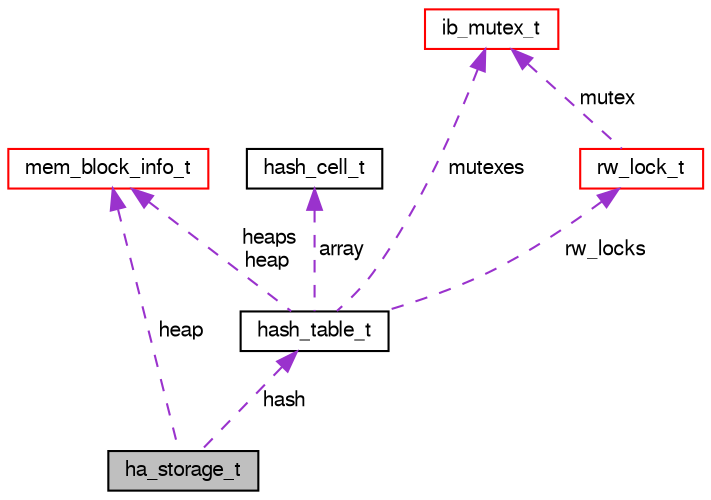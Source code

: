 digraph "ha_storage_t"
{
  bgcolor="transparent";
  edge [fontname="FreeSans",fontsize="10",labelfontname="FreeSans",labelfontsize="10"];
  node [fontname="FreeSans",fontsize="10",shape=record];
  Node1 [label="ha_storage_t",height=0.2,width=0.4,color="black", fillcolor="grey75", style="filled" fontcolor="black"];
  Node2 -> Node1 [dir="back",color="darkorchid3",fontsize="10",style="dashed",label=" hash" ,fontname="FreeSans"];
  Node2 [label="hash_table_t",height=0.2,width=0.4,color="black",URL="$structhash__table__t.html"];
  Node3 -> Node2 [dir="back",color="darkorchid3",fontsize="10",style="dashed",label=" heaps\nheap" ,fontname="FreeSans"];
  Node3 [label="mem_block_info_t",height=0.2,width=0.4,color="red",URL="$structmem__block__info__t.html"];
  Node4 -> Node2 [dir="back",color="darkorchid3",fontsize="10",style="dashed",label=" array" ,fontname="FreeSans"];
  Node4 [label="hash_cell_t",height=0.2,width=0.4,color="black",URL="$structhash__cell__t.html"];
  Node5 -> Node2 [dir="back",color="darkorchid3",fontsize="10",style="dashed",label=" mutexes" ,fontname="FreeSans"];
  Node5 [label="ib_mutex_t",height=0.2,width=0.4,color="red",URL="$structib__mutex__t.html"];
  Node6 -> Node2 [dir="back",color="darkorchid3",fontsize="10",style="dashed",label=" rw_locks" ,fontname="FreeSans"];
  Node6 [label="rw_lock_t",height=0.2,width=0.4,color="red",URL="$structrw__lock__t.html"];
  Node5 -> Node6 [dir="back",color="darkorchid3",fontsize="10",style="dashed",label=" mutex" ,fontname="FreeSans"];
  Node3 -> Node1 [dir="back",color="darkorchid3",fontsize="10",style="dashed",label=" heap" ,fontname="FreeSans"];
}
